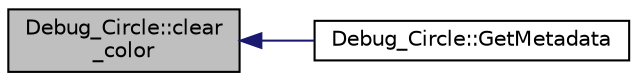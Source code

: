 digraph "Debug_Circle::clear_color"
{
 // INTERACTIVE_SVG=YES
  edge [fontname="Helvetica",fontsize="10",labelfontname="Helvetica",labelfontsize="10"];
  node [fontname="Helvetica",fontsize="10",shape=record];
  rankdir="LR";
  Node1 [label="Debug_Circle::clear\l_color",height=0.2,width=0.4,color="black", fillcolor="grey75", style="filled", fontcolor="black"];
  Node1 -> Node2 [dir="back",color="midnightblue",fontsize="10",style="solid",fontname="Helvetica"];
  Node2 [label="Debug_Circle::GetMetadata",height=0.2,width=0.4,color="black", fillcolor="white", style="filled",URL="$d0/d75/class_debug___circle.html#adf0406bb307c4d21ed30597940f3ae85"];
}
